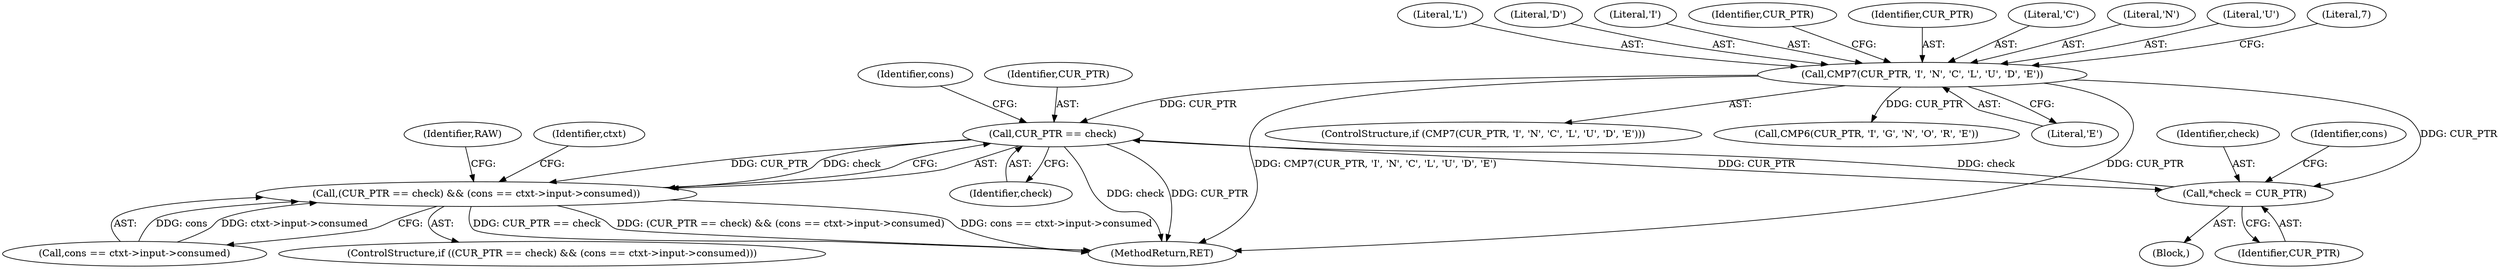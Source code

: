 digraph "0_Chrome_d0947db40187f4708c58e64cbd6013faf9eddeed_10@pointer" {
"1000267" [label="(Call,CUR_PTR == check)"];
"1000117" [label="(Call,CMP7(CUR_PTR, 'I', 'N', 'C', 'L', 'U', 'D', 'E'))"];
"1000208" [label="(Call,*check = CUR_PTR)"];
"1000267" [label="(Call,CUR_PTR == check)"];
"1000266" [label="(Call,(CUR_PTR == check) && (cons == ctxt->input->consumed))"];
"1000122" [label="(Literal,'L')"];
"1000124" [label="(Literal,'D')"];
"1000117" [label="(Call,CMP7(CUR_PTR, 'I', 'N', 'C', 'L', 'U', 'D', 'E'))"];
"1000116" [label="(ControlStructure,if (CMP7(CUR_PTR, 'I', 'N', 'C', 'L', 'U', 'D', 'E')))"];
"1000119" [label="(Literal,'I')"];
"1000209" [label="(Identifier,check)"];
"1000213" [label="(Identifier,cons)"];
"1000271" [label="(Identifier,cons)"];
"1000266" [label="(Call,(CUR_PTR == check) && (cons == ctxt->input->consumed))"];
"1000552" [label="(MethodReturn,RET)"];
"1000279" [label="(Identifier,ctxt)"];
"1000317" [label="(Identifier,CUR_PTR)"];
"1000316" [label="(Call,CMP6(CUR_PTR, 'I', 'G', 'N', 'O', 'R', 'E'))"];
"1000210" [label="(Identifier,CUR_PTR)"];
"1000118" [label="(Identifier,CUR_PTR)"];
"1000267" [label="(Call,CUR_PTR == check)"];
"1000121" [label="(Literal,'C')"];
"1000191" [label="(Identifier,RAW)"];
"1000270" [label="(Call,cons == ctxt->input->consumed)"];
"1000208" [label="(Call,*check = CUR_PTR)"];
"1000125" [label="(Literal,'E')"];
"1000268" [label="(Identifier,CUR_PTR)"];
"1000206" [label="(Block,)"];
"1000269" [label="(Identifier,check)"];
"1000120" [label="(Literal,'N')"];
"1000265" [label="(ControlStructure,if ((CUR_PTR == check) && (cons == ctxt->input->consumed)))"];
"1000123" [label="(Literal,'U')"];
"1000128" [label="(Literal,7)"];
"1000267" -> "1000266"  [label="AST: "];
"1000267" -> "1000269"  [label="CFG: "];
"1000268" -> "1000267"  [label="AST: "];
"1000269" -> "1000267"  [label="AST: "];
"1000271" -> "1000267"  [label="CFG: "];
"1000266" -> "1000267"  [label="CFG: "];
"1000267" -> "1000552"  [label="DDG: check"];
"1000267" -> "1000552"  [label="DDG: CUR_PTR"];
"1000267" -> "1000208"  [label="DDG: CUR_PTR"];
"1000267" -> "1000266"  [label="DDG: CUR_PTR"];
"1000267" -> "1000266"  [label="DDG: check"];
"1000117" -> "1000267"  [label="DDG: CUR_PTR"];
"1000208" -> "1000267"  [label="DDG: check"];
"1000117" -> "1000116"  [label="AST: "];
"1000117" -> "1000125"  [label="CFG: "];
"1000118" -> "1000117"  [label="AST: "];
"1000119" -> "1000117"  [label="AST: "];
"1000120" -> "1000117"  [label="AST: "];
"1000121" -> "1000117"  [label="AST: "];
"1000122" -> "1000117"  [label="AST: "];
"1000123" -> "1000117"  [label="AST: "];
"1000124" -> "1000117"  [label="AST: "];
"1000125" -> "1000117"  [label="AST: "];
"1000128" -> "1000117"  [label="CFG: "];
"1000317" -> "1000117"  [label="CFG: "];
"1000117" -> "1000552"  [label="DDG: CMP7(CUR_PTR, 'I', 'N', 'C', 'L', 'U', 'D', 'E')"];
"1000117" -> "1000552"  [label="DDG: CUR_PTR"];
"1000117" -> "1000208"  [label="DDG: CUR_PTR"];
"1000117" -> "1000316"  [label="DDG: CUR_PTR"];
"1000208" -> "1000206"  [label="AST: "];
"1000208" -> "1000210"  [label="CFG: "];
"1000209" -> "1000208"  [label="AST: "];
"1000210" -> "1000208"  [label="AST: "];
"1000213" -> "1000208"  [label="CFG: "];
"1000266" -> "1000265"  [label="AST: "];
"1000266" -> "1000270"  [label="CFG: "];
"1000270" -> "1000266"  [label="AST: "];
"1000191" -> "1000266"  [label="CFG: "];
"1000279" -> "1000266"  [label="CFG: "];
"1000266" -> "1000552"  [label="DDG: CUR_PTR == check"];
"1000266" -> "1000552"  [label="DDG: (CUR_PTR == check) && (cons == ctxt->input->consumed)"];
"1000266" -> "1000552"  [label="DDG: cons == ctxt->input->consumed"];
"1000270" -> "1000266"  [label="DDG: cons"];
"1000270" -> "1000266"  [label="DDG: ctxt->input->consumed"];
}
